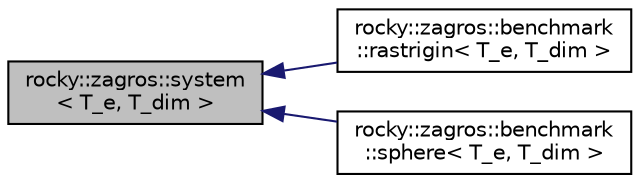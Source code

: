 digraph "rocky::zagros::system&lt; T_e, T_dim &gt;"
{
 // LATEX_PDF_SIZE
  edge [fontname="Helvetica",fontsize="10",labelfontname="Helvetica",labelfontsize="10"];
  node [fontname="Helvetica",fontsize="10",shape=record];
  rankdir="LR";
  Node1 [label="rocky::zagros::system\l\< T_e, T_dim \>",height=0.2,width=0.4,color="black", fillcolor="grey75", style="filled", fontcolor="black",tooltip=" "];
  Node1 -> Node2 [dir="back",color="midnightblue",fontsize="10",style="solid",fontname="Helvetica"];
  Node2 [label="rocky::zagros::benchmark\l::rastrigin\< T_e, T_dim \>",height=0.2,width=0.4,color="black", fillcolor="white", style="filled",URL="$classrocky_1_1zagros_1_1benchmark_1_1rastrigin.html",tooltip="Rastrigin function."];
  Node1 -> Node3 [dir="back",color="midnightblue",fontsize="10",style="solid",fontname="Helvetica"];
  Node3 [label="rocky::zagros::benchmark\l::sphere\< T_e, T_dim \>",height=0.2,width=0.4,color="black", fillcolor="white", style="filled",URL="$classrocky_1_1zagros_1_1benchmark_1_1sphere.html",tooltip="Sphere function."];
}
